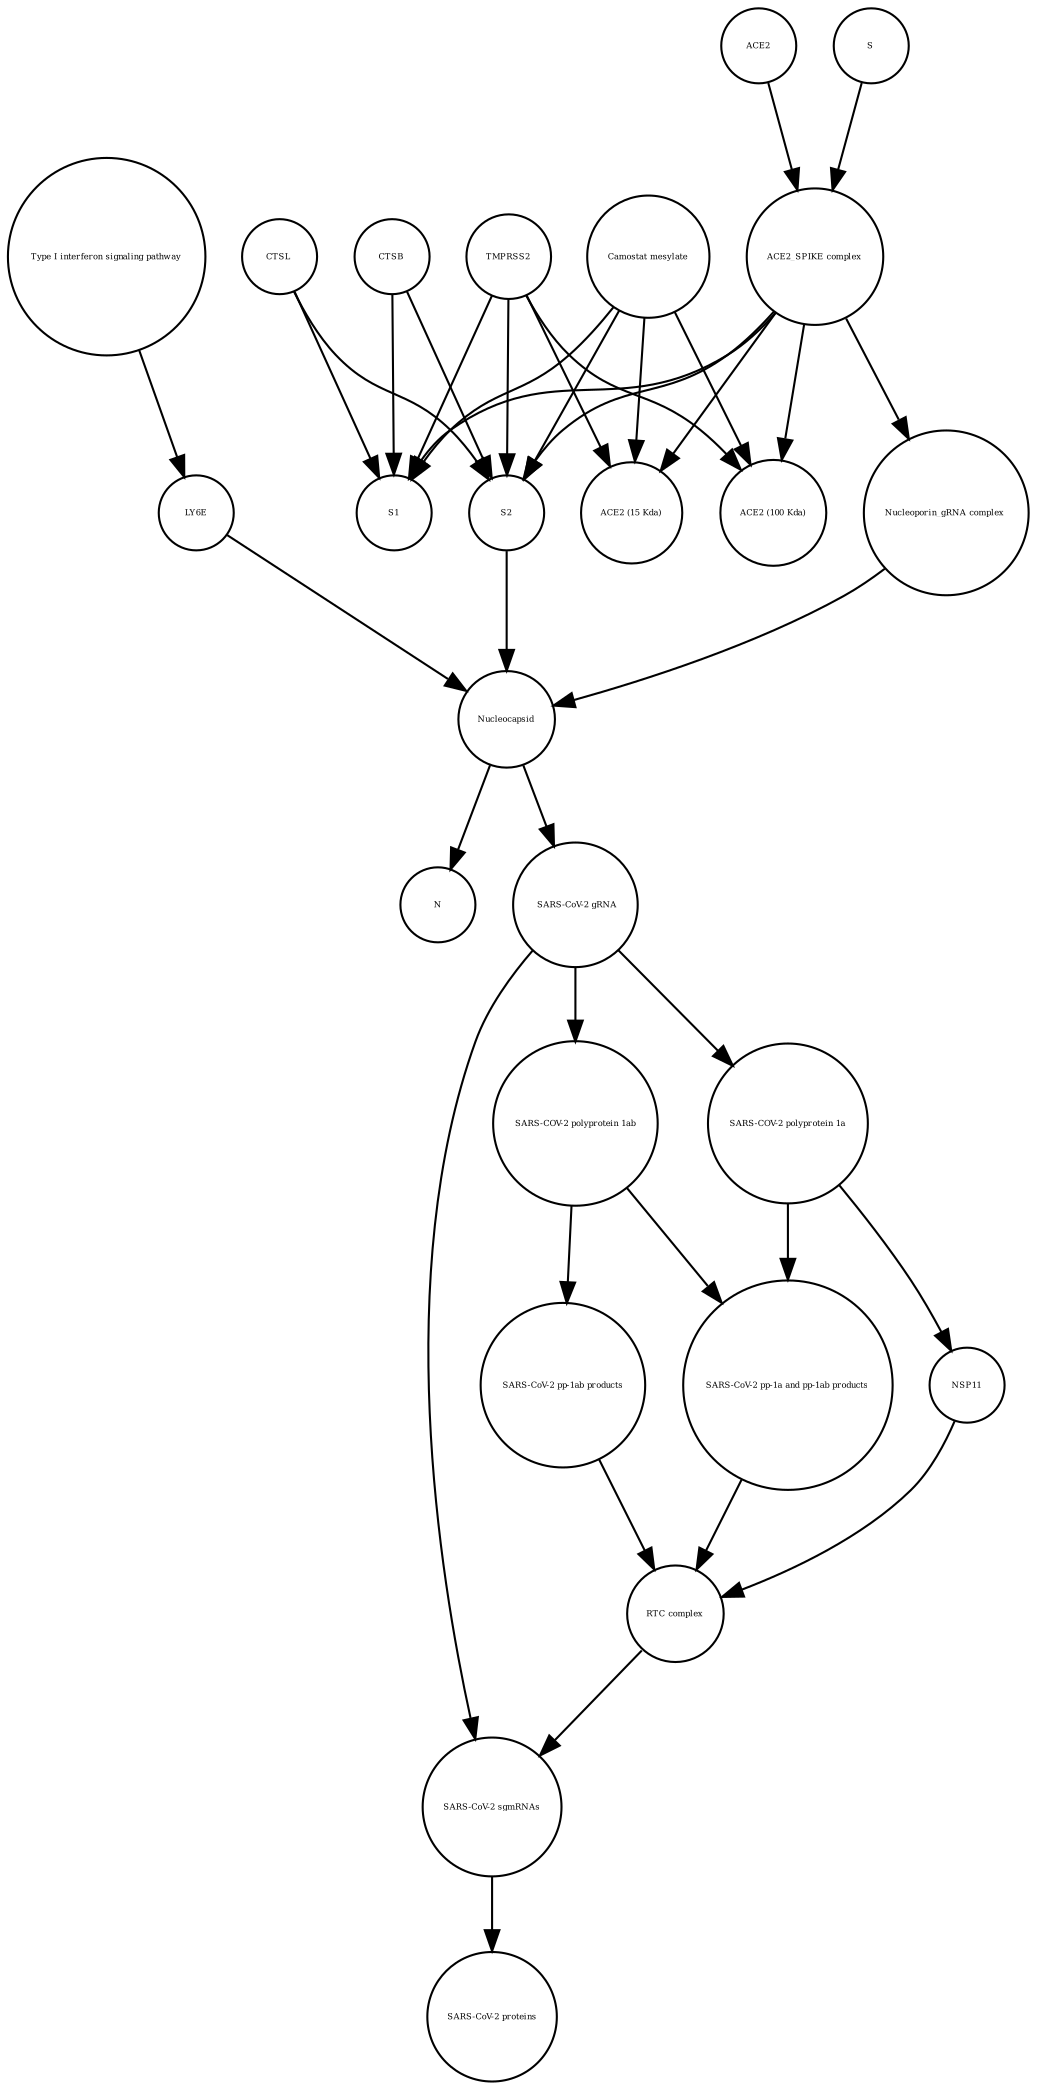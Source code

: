 strict digraph  {
"Type I interferon signaling pathway" [annotation="", bipartite=0, cls=phenotype, fontsize=4, label="Type I interferon signaling pathway", shape=circle];
LY6E [annotation="", bipartite=0, cls=macromolecule, fontsize=4, label=LY6E, shape=circle];
"SARS-CoV-2 sgmRNAs" [annotation="", bipartite=0, cls=complex, fontsize=4, label="SARS-CoV-2 sgmRNAs", shape=circle];
"SARS-CoV-2 pp-1ab products" [annotation="", bipartite=0, cls=complex, fontsize=4, label="SARS-CoV-2 pp-1ab products", shape=circle];
"Camostat mesylate" [annotation="urn_miriam_pubchem.compound_2536", bipartite=0, cls="simple chemical", fontsize=4, label="Camostat mesylate", shape=circle];
N [annotation="", bipartite=0, cls=macromolecule, fontsize=4, label=N, shape=circle];
"SARS-CoV-2 pp-1a and pp-1ab products" [annotation="", bipartite=0, cls=complex, fontsize=4, label="SARS-CoV-2 pp-1a and pp-1ab products", shape=circle];
" SARS-CoV-2 gRNA" [annotation="", bipartite=0, cls="nucleic acid feature", fontsize=4, label=" SARS-CoV-2 gRNA", shape=circle];
"ACE2 (100 Kda)" [annotation="", bipartite=0, cls=macromolecule, fontsize=4, label="ACE2 (100 Kda)", shape=circle];
S2 [annotation="", bipartite=0, cls=macromolecule, fontsize=4, label=S2, shape=circle];
"Nucleoporin_gRNA complex " [annotation="", bipartite=0, cls=complex, fontsize=4, label="Nucleoporin_gRNA complex ", shape=circle];
CTSL [annotation="", bipartite=0, cls=macromolecule, fontsize=4, label=CTSL, shape=circle];
TMPRSS2 [annotation="", bipartite=0, cls=macromolecule, fontsize=4, label=TMPRSS2, shape=circle];
CTSB [annotation="", bipartite=0, cls=macromolecule, fontsize=4, label=CTSB, shape=circle];
"RTC complex" [annotation="", bipartite=0, cls=complex, fontsize=4, label="RTC complex", shape=circle];
Nucleocapsid [annotation="", bipartite=0, cls=complex, fontsize=4, label=Nucleocapsid, shape=circle];
S1 [annotation="", bipartite=0, cls=macromolecule, fontsize=4, label=S1, shape=circle];
ACE2 [annotation="", bipartite=0, cls=macromolecule, fontsize=4, label=ACE2, shape=circle];
"SARS-COV-2 polyprotein 1a" [annotation="", bipartite=0, cls=macromolecule, fontsize=4, label="SARS-COV-2 polyprotein 1a", shape=circle];
"ACE2 (15 Kda)" [annotation="", bipartite=0, cls=macromolecule, fontsize=4, label="ACE2 (15 Kda)", shape=circle];
"ACE2_SPIKE complex" [annotation="", bipartite=0, cls=complex, fontsize=4, label="ACE2_SPIKE complex", shape=circle];
S [annotation="", bipartite=0, cls="macromolecule multimer", fontsize=4, label=S, shape=circle];
"SARS-COV-2 polyprotein 1ab" [annotation="", bipartite=0, cls=macromolecule, fontsize=4, label="SARS-COV-2 polyprotein 1ab", shape=circle];
"SARS-CoV-2 proteins" [annotation="", bipartite=0, cls=complex, fontsize=4, label="SARS-CoV-2 proteins", shape=circle];
NSP11 [annotation="", bipartite=0, cls=macromolecule, fontsize=4, label=NSP11, shape=circle];
"Type I interferon signaling pathway" -> LY6E  [annotation="", interaction_type=stimulation];
LY6E -> Nucleocapsid  [annotation="urn_miriam_doi_10.1101%2F2020.03.05.979260|urn_miriam_doi_10.1101%2F2020.04.02.021469", interaction_type=inhibition];
"SARS-CoV-2 sgmRNAs" -> "SARS-CoV-2 proteins"  [annotation="", interaction_type=production];
"SARS-CoV-2 pp-1ab products" -> "RTC complex"  [annotation="", interaction_type=production];
"Camostat mesylate" -> "ACE2 (100 Kda)"  [annotation="urn_miriam_pubmed_32142651|urn_miriam_pubmed_32094589|urn_miriam_pubmed_24227843", interaction_type=inhibition];
"Camostat mesylate" -> S1  [annotation="urn_miriam_pubmed_32142651|urn_miriam_pubmed_32094589|urn_miriam_pubmed_24227843", interaction_type=inhibition];
"Camostat mesylate" -> S2  [annotation="urn_miriam_pubmed_32142651|urn_miriam_pubmed_32094589|urn_miriam_pubmed_24227843", interaction_type=inhibition];
"Camostat mesylate" -> "ACE2 (15 Kda)"  [annotation="urn_miriam_pubmed_32142651|urn_miriam_pubmed_32094589|urn_miriam_pubmed_24227843", interaction_type=inhibition];
"SARS-CoV-2 pp-1a and pp-1ab products" -> "RTC complex"  [annotation="", interaction_type=production];
" SARS-CoV-2 gRNA" -> "SARS-CoV-2 sgmRNAs"  [annotation="", interaction_type=production];
" SARS-CoV-2 gRNA" -> "SARS-COV-2 polyprotein 1ab"  [annotation="", interaction_type=production];
" SARS-CoV-2 gRNA" -> "SARS-COV-2 polyprotein 1a"  [annotation="", interaction_type=production];
S2 -> Nucleocapsid  [annotation="", interaction_type=stimulation];
"Nucleoporin_gRNA complex " -> Nucleocapsid  [annotation="", interaction_type=production];
CTSL -> S1  [annotation=urn_miriam_pubmed_32142651, interaction_type=catalysis];
CTSL -> S2  [annotation=urn_miriam_pubmed_32142651, interaction_type=catalysis];
TMPRSS2 -> "ACE2 (100 Kda)"  [annotation="urn_miriam_pubmed_32142651|urn_miriam_pubmed_32094589|urn_miriam_pubmed_24227843", interaction_type=catalysis];
TMPRSS2 -> S1  [annotation="urn_miriam_pubmed_32142651|urn_miriam_pubmed_32094589|urn_miriam_pubmed_24227843", interaction_type=catalysis];
TMPRSS2 -> S2  [annotation="urn_miriam_pubmed_32142651|urn_miriam_pubmed_32094589|urn_miriam_pubmed_24227843", interaction_type=catalysis];
TMPRSS2 -> "ACE2 (15 Kda)"  [annotation="urn_miriam_pubmed_32142651|urn_miriam_pubmed_32094589|urn_miriam_pubmed_24227843", interaction_type=catalysis];
CTSB -> S1  [annotation=urn_miriam_pubmed_32142651, interaction_type=catalysis];
CTSB -> S2  [annotation=urn_miriam_pubmed_32142651, interaction_type=catalysis];
"RTC complex" -> "SARS-CoV-2 sgmRNAs"  [annotation=urn_miriam_pubmed_31226023, interaction_type="necessary stimulation"];
Nucleocapsid -> " SARS-CoV-2 gRNA"  [annotation="", interaction_type=production];
Nucleocapsid -> N  [annotation="", interaction_type=production];
ACE2 -> "ACE2_SPIKE complex"  [annotation="", interaction_type=production];
"SARS-COV-2 polyprotein 1a" -> "SARS-CoV-2 pp-1a and pp-1ab products"  [annotation=urn_miriam_pubmed_31226023, interaction_type=catalysis];
"SARS-COV-2 polyprotein 1a" -> NSP11  [annotation=urn_miriam_pubmed_31226023, interaction_type=catalysis];
"ACE2_SPIKE complex" -> S1  [annotation="", interaction_type=production];
"ACE2_SPIKE complex" -> S2  [annotation="", interaction_type=production];
"ACE2_SPIKE complex" -> "Nucleoporin_gRNA complex "  [annotation="urn_miriam_pubmed_32142651|urn_miriam_pubmed_32094589", interaction_type=stimulation];
"ACE2_SPIKE complex" -> "ACE2 (15 Kda)"  [annotation="", interaction_type=production];
"ACE2_SPIKE complex" -> "ACE2 (100 Kda)"  [annotation="", interaction_type=production];
S -> "ACE2_SPIKE complex"  [annotation="", interaction_type=production];
"SARS-COV-2 polyprotein 1ab" -> "SARS-CoV-2 pp-1a and pp-1ab products"  [annotation=urn_miriam_pubmed_31226023, interaction_type=catalysis];
"SARS-COV-2 polyprotein 1ab" -> "SARS-CoV-2 pp-1ab products"  [annotation=urn_miriam_pubmed_31226023, interaction_type=catalysis];
NSP11 -> "RTC complex"  [annotation="", interaction_type=production];
}
